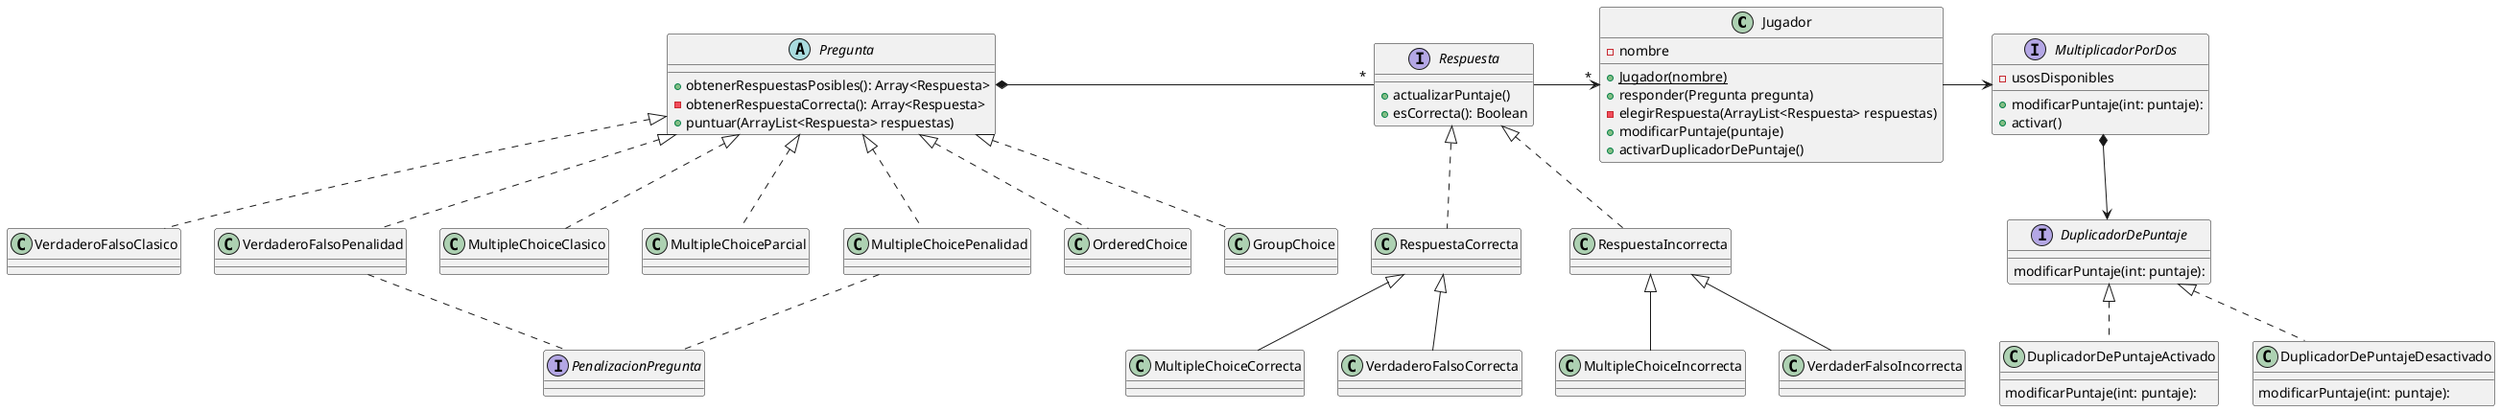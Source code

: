 @startuml
'https://plantuml.com/class-diagram'


class Jugador {

    -nombre
    +{static}Jugador(nombre)
    +responder(Pregunta pregunta)
    -elegirRespuesta(ArrayList<Respuesta> respuestas)
    +modificarPuntaje(puntaje)
    +activarDuplicadorDePuntaje()
}


abstract class Pregunta {
    +obtenerRespuestasPosibles(): Array<Respuesta>
    -obtenerRespuestaCorrecta(): Array<Respuesta>
    + puntuar(ArrayList<Respuesta> respuestas)
}

interface MultiplicadorPorDos {
    - usosDisponibles
    + modificarPuntaje(int: puntaje):
    + activar()
}


interface DuplicadorDePuntaje {
    modificarPuntaje(int: puntaje):
}

class DuplicadorDePuntajeActivado implements DuplicadorDePuntaje {
    modificarPuntaje(int: puntaje):
}

class DuplicadorDePuntajeDesactivado implements DuplicadorDePuntaje {
    modificarPuntaje(int: puntaje):
}
class VerdaderoFalsoClasico {

}

class VerdaderoFalsoPenalidad {

}

class MultipleChoiceClasico {

}

class MultipleChoiceParcial {

}

class MultipleChoicePenalidad {

}

class OrderedChoice {

}

class GroupChoice {

}

interface PenalizacionPregunta {

}

interface Respuesta{
    +actualizarPuntaje()
    +esCorrecta(): Boolean
}

class RespuestaCorrecta implements Respuesta{
}

class MultipleChoiceCorrecta extends RespuestaCorrecta{

}

class VerdaderoFalsoCorrecta extends RespuestaCorrecta{

}



class RespuestaIncorrecta implements Respuesta{
}

class MultipleChoiceIncorrecta extends RespuestaIncorrecta{

}

class VerdaderFalsoIncorrecta extends RespuestaIncorrecta{

}


MultiplicadorPorDos *--> DuplicadorDePuntaje


Pregunta *-"*"Respuesta

Pregunta <|.. VerdaderoFalsoClasico
Pregunta <|.. VerdaderoFalsoPenalidad
Pregunta <|.. MultipleChoiceClasico
Pregunta <|.. MultipleChoiceParcial
Pregunta <|.. MultipleChoicePenalidad
Pregunta <|.. OrderedChoice
Pregunta <|.. GroupChoice

Jugador -> MultiplicadorPorDos
Respuesta ->"*" Jugador

VerdaderoFalsoPenalidad .. PenalizacionPregunta
MultipleChoicePenalidad.. PenalizacionPregunta

@enduml